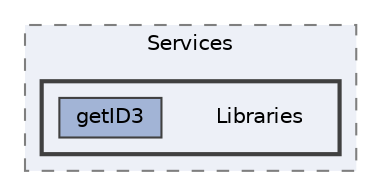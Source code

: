digraph "app/Services/Libraries"
{
 // LATEX_PDF_SIZE
  bgcolor="transparent";
  edge [fontname=Helvetica,fontsize=10,labelfontname=Helvetica,labelfontsize=10];
  node [fontname=Helvetica,fontsize=10,shape=box,height=0.2,width=0.4];
  compound=true
  subgraph clusterdir_1aedf14772640eab27caf9a55f3bb26e {
    graph [ bgcolor="#edf0f7", pencolor="grey50", label="Services", fontname=Helvetica,fontsize=10 style="filled,dashed", URL="dir_1aedf14772640eab27caf9a55f3bb26e.html",tooltip=""]
  subgraph clusterdir_2c54fd6f7606a3d7abc1e051eccf3144 {
    graph [ bgcolor="#edf0f7", pencolor="grey25", label="", fontname=Helvetica,fontsize=10 style="filled,bold", URL="dir_2c54fd6f7606a3d7abc1e051eccf3144.html",tooltip=""]
    dir_2c54fd6f7606a3d7abc1e051eccf3144 [shape=plaintext, label="Libraries"];
  dir_e0f6dbb3a20ca5501204fe912c2bf9eb [label="getID3", fillcolor="#a2b4d6", color="grey25", style="filled", URL="dir_e0f6dbb3a20ca5501204fe912c2bf9eb.html",tooltip=""];
  }
  }
}
